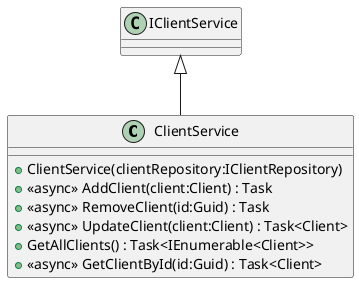 @startuml
class ClientService {
    + ClientService(clientRepository:IClientRepository)
    + <<async>> AddClient(client:Client) : Task
    + <<async>> RemoveClient(id:Guid) : Task
    + <<async>> UpdateClient(client:Client) : Task<Client>
    + GetAllClients() : Task<IEnumerable<Client>>
    + <<async>> GetClientById(id:Guid) : Task<Client>
}
IClientService <|-- ClientService
@enduml
